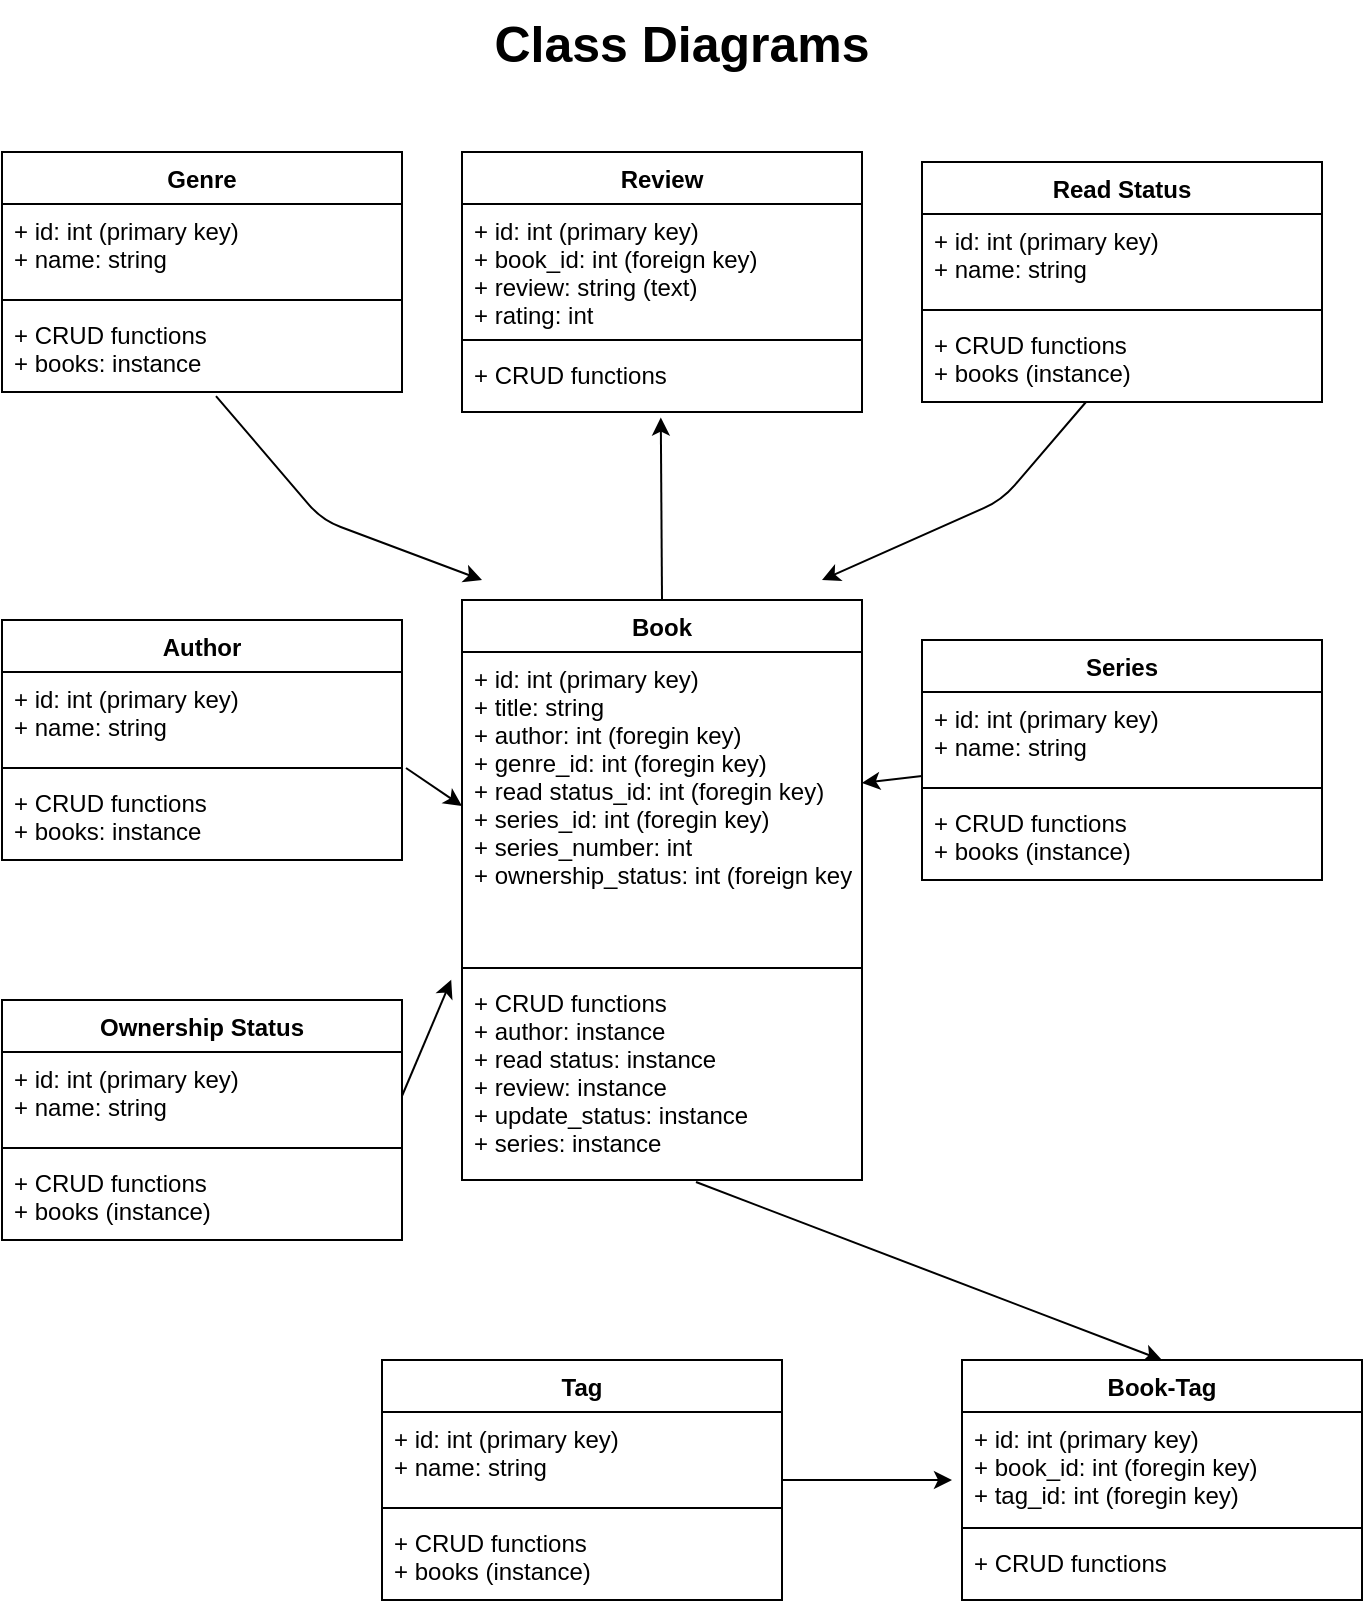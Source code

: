 <mxfile version="13.1.1" type="github" pages="3">
  <diagram id="C1gPSxNjRX8TwCL8wa5-" name="Page-1">
    <mxGraphModel dx="983" dy="890" grid="1" gridSize="10" guides="1" tooltips="1" connect="1" arrows="1" fold="1" page="1" pageScale="1" pageWidth="850" pageHeight="1100" math="0" shadow="0">
      <root>
        <mxCell id="0" />
        <mxCell id="1" parent="0" />
        <mxCell id="-E4F1-Qg-gtL-6UCbbfH-14" value="Genre" style="swimlane;fontStyle=1;align=center;verticalAlign=top;childLayout=stackLayout;horizontal=1;startSize=26;horizontalStack=0;resizeParent=1;resizeParentMax=0;resizeLast=0;collapsible=1;marginBottom=0;" vertex="1" parent="1">
          <mxGeometry x="80" y="146" width="200" height="120" as="geometry" />
        </mxCell>
        <mxCell id="-E4F1-Qg-gtL-6UCbbfH-15" value="+ id: int (primary key)&#xa;+ name: string" style="text;strokeColor=none;fillColor=none;align=left;verticalAlign=top;spacingLeft=4;spacingRight=4;overflow=hidden;rotatable=0;points=[[0,0.5],[1,0.5]];portConstraint=eastwest;" vertex="1" parent="-E4F1-Qg-gtL-6UCbbfH-14">
          <mxGeometry y="26" width="200" height="44" as="geometry" />
        </mxCell>
        <mxCell id="-E4F1-Qg-gtL-6UCbbfH-16" value="" style="line;strokeWidth=1;fillColor=none;align=left;verticalAlign=middle;spacingTop=-1;spacingLeft=3;spacingRight=3;rotatable=0;labelPosition=right;points=[];portConstraint=eastwest;" vertex="1" parent="-E4F1-Qg-gtL-6UCbbfH-14">
          <mxGeometry y="70" width="200" height="8" as="geometry" />
        </mxCell>
        <mxCell id="-E4F1-Qg-gtL-6UCbbfH-17" value="+ CRUD functions&#xa;+ books: instance" style="text;strokeColor=none;fillColor=none;align=left;verticalAlign=top;spacingLeft=4;spacingRight=4;overflow=hidden;rotatable=0;points=[[0,0.5],[1,0.5]];portConstraint=eastwest;" vertex="1" parent="-E4F1-Qg-gtL-6UCbbfH-14">
          <mxGeometry y="78" width="200" height="42" as="geometry" />
        </mxCell>
        <mxCell id="-E4F1-Qg-gtL-6UCbbfH-46" value="Class Diagrams" style="text;align=center;fontStyle=1;verticalAlign=top;spacingLeft=3;spacingRight=3;strokeColor=none;rotatable=0;points=[[0,0.5],[1,0.5]];portConstraint=eastwest;fillColor=none;fontSize=25;" vertex="1" parent="1">
          <mxGeometry x="380" y="70" width="80" height="26" as="geometry" />
        </mxCell>
        <mxCell id="knAtv_P_lgSUC4raWtdb-8" value="" style="endArrow=classic;html=1;fontSize=16;exitX=0.5;exitY=0;exitDx=0;exitDy=0;entryX=0.497;entryY=1.086;entryDx=0;entryDy=0;entryPerimeter=0;" edge="1" parent="1" source="-E4F1-Qg-gtL-6UCbbfH-10" target="-E4F1-Qg-gtL-6UCbbfH-25">
          <mxGeometry width="50" height="50" relative="1" as="geometry">
            <mxPoint x="419" y="276" as="sourcePoint" />
            <mxPoint x="460" y="310" as="targetPoint" />
          </mxGeometry>
        </mxCell>
        <mxCell id="knAtv_P_lgSUC4raWtdb-9" value="" style="endArrow=classic;html=1;fontSize=16;exitX=0.535;exitY=1.048;exitDx=0;exitDy=0;exitPerimeter=0;" edge="1" parent="1" source="-E4F1-Qg-gtL-6UCbbfH-17">
          <mxGeometry width="50" height="50" relative="1" as="geometry">
            <mxPoint x="470.96" y="286" as="sourcePoint" />
            <mxPoint x="320" y="360" as="targetPoint" />
            <Array as="points">
              <mxPoint x="240" y="330" />
            </Array>
          </mxGeometry>
        </mxCell>
        <mxCell id="knAtv_P_lgSUC4raWtdb-10" value="" style="endArrow=classic;html=1;fontSize=16;" edge="1" parent="1" source="-E4F1-Qg-gtL-6UCbbfH-21">
          <mxGeometry width="50" height="50" relative="1" as="geometry">
            <mxPoint x="470.96" y="286" as="sourcePoint" />
            <mxPoint x="490" y="360" as="targetPoint" />
            <Array as="points">
              <mxPoint x="580" y="320" />
            </Array>
          </mxGeometry>
        </mxCell>
        <mxCell id="knAtv_P_lgSUC4raWtdb-11" value="" style="endArrow=classic;html=1;fontSize=16;exitX=0;exitY=0.955;exitDx=0;exitDy=0;exitPerimeter=0;" edge="1" parent="1" source="-E4F1-Qg-gtL-6UCbbfH-31" target="-E4F1-Qg-gtL-6UCbbfH-11">
          <mxGeometry width="50" height="50" relative="1" as="geometry">
            <mxPoint x="504.996" y="620" as="sourcePoint" />
            <mxPoint x="673" y="620" as="targetPoint" />
          </mxGeometry>
        </mxCell>
        <mxCell id="-E4F1-Qg-gtL-6UCbbfH-10" value="Book" style="swimlane;fontStyle=1;align=center;verticalAlign=top;childLayout=stackLayout;horizontal=1;startSize=26;horizontalStack=0;resizeParent=1;resizeParentMax=0;resizeLast=0;collapsible=1;marginBottom=0;" vertex="1" parent="1">
          <mxGeometry x="310" y="370" width="200" height="290" as="geometry" />
        </mxCell>
        <mxCell id="-E4F1-Qg-gtL-6UCbbfH-11" value="+ id: int (primary key)&#xa;+ title: string&#xa;+ author: int (foregin key)&#xa;+ genre_id: int (foregin key)&#xa;+ read status_id: int (foregin key)&#xa;+ series_id: int (foregin key)&#xa;+ series_number: int&#xa;+ ownership_status: int (foreign key)" style="text;strokeColor=none;fillColor=none;align=left;verticalAlign=top;spacingLeft=4;spacingRight=4;overflow=hidden;rotatable=0;points=[[0,0.5],[1,0.5]];portConstraint=eastwest;" vertex="1" parent="-E4F1-Qg-gtL-6UCbbfH-10">
          <mxGeometry y="26" width="200" height="154" as="geometry" />
        </mxCell>
        <mxCell id="-E4F1-Qg-gtL-6UCbbfH-12" value="" style="line;strokeWidth=1;fillColor=none;align=left;verticalAlign=middle;spacingTop=-1;spacingLeft=3;spacingRight=3;rotatable=0;labelPosition=right;points=[];portConstraint=eastwest;" vertex="1" parent="-E4F1-Qg-gtL-6UCbbfH-10">
          <mxGeometry y="180" width="200" height="8" as="geometry" />
        </mxCell>
        <mxCell id="-E4F1-Qg-gtL-6UCbbfH-13" value="+ CRUD functions&#xa;+ author: instance&#xa;+ read status: instance&#xa;+ review: instance&#xa;+ update_status: instance&#xa;+ series: instance" style="text;strokeColor=none;fillColor=none;align=left;verticalAlign=top;spacingLeft=4;spacingRight=4;overflow=hidden;rotatable=0;points=[[0,0.5],[1,0.5]];portConstraint=eastwest;" vertex="1" parent="-E4F1-Qg-gtL-6UCbbfH-10">
          <mxGeometry y="188" width="200" height="102" as="geometry" />
        </mxCell>
        <mxCell id="-E4F1-Qg-gtL-6UCbbfH-26" value="Author" style="swimlane;fontStyle=1;align=center;verticalAlign=top;childLayout=stackLayout;horizontal=1;startSize=26;horizontalStack=0;resizeParent=1;resizeParentMax=0;resizeLast=0;collapsible=1;marginBottom=0;" vertex="1" parent="1">
          <mxGeometry x="80" y="380" width="200" height="120" as="geometry" />
        </mxCell>
        <mxCell id="-E4F1-Qg-gtL-6UCbbfH-27" value="+ id: int (primary key)&#xa;+ name: string" style="text;strokeColor=none;fillColor=none;align=left;verticalAlign=top;spacingLeft=4;spacingRight=4;overflow=hidden;rotatable=0;points=[[0,0.5],[1,0.5]];portConstraint=eastwest;" vertex="1" parent="-E4F1-Qg-gtL-6UCbbfH-26">
          <mxGeometry y="26" width="200" height="44" as="geometry" />
        </mxCell>
        <mxCell id="-E4F1-Qg-gtL-6UCbbfH-28" value="" style="line;strokeWidth=1;fillColor=none;align=left;verticalAlign=middle;spacingTop=-1;spacingLeft=3;spacingRight=3;rotatable=0;labelPosition=right;points=[];portConstraint=eastwest;" vertex="1" parent="-E4F1-Qg-gtL-6UCbbfH-26">
          <mxGeometry y="70" width="200" height="8" as="geometry" />
        </mxCell>
        <mxCell id="-E4F1-Qg-gtL-6UCbbfH-29" value="+ CRUD functions&#xa;+ books: instance" style="text;strokeColor=none;fillColor=none;align=left;verticalAlign=top;spacingLeft=4;spacingRight=4;overflow=hidden;rotatable=0;points=[[0,0.5],[1,0.5]];portConstraint=eastwest;" vertex="1" parent="-E4F1-Qg-gtL-6UCbbfH-26">
          <mxGeometry y="78" width="200" height="42" as="geometry" />
        </mxCell>
        <mxCell id="-E4F1-Qg-gtL-6UCbbfH-22" value="Review" style="swimlane;fontStyle=1;align=center;verticalAlign=top;childLayout=stackLayout;horizontal=1;startSize=26;horizontalStack=0;resizeParent=1;resizeParentMax=0;resizeLast=0;collapsible=1;marginBottom=0;" vertex="1" parent="1">
          <mxGeometry x="310" y="146" width="200" height="130" as="geometry" />
        </mxCell>
        <mxCell id="-E4F1-Qg-gtL-6UCbbfH-23" value="+ id: int (primary key)&#xa;+ book_id: int (foreign key)&#xa;+ review: string (text)&#xa;+ rating: int" style="text;strokeColor=none;fillColor=none;align=left;verticalAlign=top;spacingLeft=4;spacingRight=4;overflow=hidden;rotatable=0;points=[[0,0.5],[1,0.5]];portConstraint=eastwest;" vertex="1" parent="-E4F1-Qg-gtL-6UCbbfH-22">
          <mxGeometry y="26" width="200" height="64" as="geometry" />
        </mxCell>
        <mxCell id="-E4F1-Qg-gtL-6UCbbfH-24" value="" style="line;strokeWidth=1;fillColor=none;align=left;verticalAlign=middle;spacingTop=-1;spacingLeft=3;spacingRight=3;rotatable=0;labelPosition=right;points=[];portConstraint=eastwest;" vertex="1" parent="-E4F1-Qg-gtL-6UCbbfH-22">
          <mxGeometry y="90" width="200" height="8" as="geometry" />
        </mxCell>
        <mxCell id="-E4F1-Qg-gtL-6UCbbfH-25" value="+ CRUD functions" style="text;strokeColor=none;fillColor=none;align=left;verticalAlign=top;spacingLeft=4;spacingRight=4;overflow=hidden;rotatable=0;points=[[0,0.5],[1,0.5]];portConstraint=eastwest;" vertex="1" parent="-E4F1-Qg-gtL-6UCbbfH-22">
          <mxGeometry y="98" width="200" height="32" as="geometry" />
        </mxCell>
        <mxCell id="-E4F1-Qg-gtL-6UCbbfH-18" value="Read Status" style="swimlane;fontStyle=1;align=center;verticalAlign=top;childLayout=stackLayout;horizontal=1;startSize=26;horizontalStack=0;resizeParent=1;resizeParentMax=0;resizeLast=0;collapsible=1;marginBottom=0;" vertex="1" parent="1">
          <mxGeometry x="540" y="151" width="200" height="120" as="geometry" />
        </mxCell>
        <mxCell id="-E4F1-Qg-gtL-6UCbbfH-19" value="+ id: int (primary key)&#xa;+ name: string" style="text;strokeColor=none;fillColor=none;align=left;verticalAlign=top;spacingLeft=4;spacingRight=4;overflow=hidden;rotatable=0;points=[[0,0.5],[1,0.5]];portConstraint=eastwest;" vertex="1" parent="-E4F1-Qg-gtL-6UCbbfH-18">
          <mxGeometry y="26" width="200" height="44" as="geometry" />
        </mxCell>
        <mxCell id="-E4F1-Qg-gtL-6UCbbfH-20" value="" style="line;strokeWidth=1;fillColor=none;align=left;verticalAlign=middle;spacingTop=-1;spacingLeft=3;spacingRight=3;rotatable=0;labelPosition=right;points=[];portConstraint=eastwest;" vertex="1" parent="-E4F1-Qg-gtL-6UCbbfH-18">
          <mxGeometry y="70" width="200" height="8" as="geometry" />
        </mxCell>
        <mxCell id="-E4F1-Qg-gtL-6UCbbfH-21" value="+ CRUD functions&#xa;+ books (instance)" style="text;strokeColor=none;fillColor=none;align=left;verticalAlign=top;spacingLeft=4;spacingRight=4;overflow=hidden;rotatable=0;points=[[0,0.5],[1,0.5]];portConstraint=eastwest;" vertex="1" parent="-E4F1-Qg-gtL-6UCbbfH-18">
          <mxGeometry y="78" width="200" height="42" as="geometry" />
        </mxCell>
        <mxCell id="-E4F1-Qg-gtL-6UCbbfH-30" value="Series" style="swimlane;fontStyle=1;align=center;verticalAlign=top;childLayout=stackLayout;horizontal=1;startSize=26;horizontalStack=0;resizeParent=1;resizeParentMax=0;resizeLast=0;collapsible=1;marginBottom=0;" vertex="1" parent="1">
          <mxGeometry x="540" y="390" width="200" height="120" as="geometry" />
        </mxCell>
        <mxCell id="-E4F1-Qg-gtL-6UCbbfH-31" value="+ id: int (primary key)&#xa;+ name: string" style="text;strokeColor=none;fillColor=none;align=left;verticalAlign=top;spacingLeft=4;spacingRight=4;overflow=hidden;rotatable=0;points=[[0,0.5],[1,0.5]];portConstraint=eastwest;" vertex="1" parent="-E4F1-Qg-gtL-6UCbbfH-30">
          <mxGeometry y="26" width="200" height="44" as="geometry" />
        </mxCell>
        <mxCell id="-E4F1-Qg-gtL-6UCbbfH-32" value="" style="line;strokeWidth=1;fillColor=none;align=left;verticalAlign=middle;spacingTop=-1;spacingLeft=3;spacingRight=3;rotatable=0;labelPosition=right;points=[];portConstraint=eastwest;" vertex="1" parent="-E4F1-Qg-gtL-6UCbbfH-30">
          <mxGeometry y="70" width="200" height="8" as="geometry" />
        </mxCell>
        <mxCell id="-E4F1-Qg-gtL-6UCbbfH-33" value="+ CRUD functions&#xa;+ books (instance)" style="text;strokeColor=none;fillColor=none;align=left;verticalAlign=top;spacingLeft=4;spacingRight=4;overflow=hidden;rotatable=0;points=[[0,0.5],[1,0.5]];portConstraint=eastwest;" vertex="1" parent="-E4F1-Qg-gtL-6UCbbfH-30">
          <mxGeometry y="78" width="200" height="42" as="geometry" />
        </mxCell>
        <mxCell id="Oygq5jBQLtAdmPZuaB3G-3" value="" style="endArrow=classic;html=1;fontSize=16;exitX=1.01;exitY=1.091;exitDx=0;exitDy=0;exitPerimeter=0;entryX=0;entryY=0.5;entryDx=0;entryDy=0;" edge="1" parent="1" source="-E4F1-Qg-gtL-6UCbbfH-27" target="-E4F1-Qg-gtL-6UCbbfH-11">
          <mxGeometry width="50" height="50" relative="1" as="geometry">
            <mxPoint x="550" y="468.02" as="sourcePoint" />
            <mxPoint x="520" y="469.169" as="targetPoint" />
          </mxGeometry>
        </mxCell>
        <mxCell id="Oygq5jBQLtAdmPZuaB3G-15" value="" style="endArrow=classic;html=1;fontSize=16;entryX=-0.025;entryY=0.63;entryDx=0;entryDy=0;entryPerimeter=0;" edge="1" parent="1" target="Oygq5jBQLtAdmPZuaB3G-10">
          <mxGeometry width="50" height="50" relative="1" as="geometry">
            <mxPoint x="470" y="810" as="sourcePoint" />
            <mxPoint x="520" y="760" as="targetPoint" />
          </mxGeometry>
        </mxCell>
        <mxCell id="Oygq5jBQLtAdmPZuaB3G-16" value="" style="endArrow=classic;html=1;fontSize=16;entryX=0.5;entryY=0;entryDx=0;entryDy=0;exitX=0.585;exitY=1.01;exitDx=0;exitDy=0;exitPerimeter=0;" edge="1" parent="1" source="-E4F1-Qg-gtL-6UCbbfH-13" target="Oygq5jBQLtAdmPZuaB3G-9">
          <mxGeometry width="50" height="50" relative="1" as="geometry">
            <mxPoint x="380" y="780" as="sourcePoint" />
            <mxPoint x="465" y="780.02" as="targetPoint" />
          </mxGeometry>
        </mxCell>
        <mxCell id="Oygq5jBQLtAdmPZuaB3G-9" value="Book-Tag" style="swimlane;fontStyle=1;align=center;verticalAlign=top;childLayout=stackLayout;horizontal=1;startSize=26;horizontalStack=0;resizeParent=1;resizeParentMax=0;resizeLast=0;collapsible=1;marginBottom=0;" vertex="1" parent="1">
          <mxGeometry x="560" y="750" width="200" height="120" as="geometry" />
        </mxCell>
        <mxCell id="Oygq5jBQLtAdmPZuaB3G-10" value="+ id: int (primary key)&#xa;+ book_id: int (foregin key)&#xa;+ tag_id: int (foregin key)" style="text;strokeColor=none;fillColor=none;align=left;verticalAlign=top;spacingLeft=4;spacingRight=4;overflow=hidden;rotatable=0;points=[[0,0.5],[1,0.5]];portConstraint=eastwest;" vertex="1" parent="Oygq5jBQLtAdmPZuaB3G-9">
          <mxGeometry y="26" width="200" height="54" as="geometry" />
        </mxCell>
        <mxCell id="Oygq5jBQLtAdmPZuaB3G-11" value="" style="line;strokeWidth=1;fillColor=none;align=left;verticalAlign=middle;spacingTop=-1;spacingLeft=3;spacingRight=3;rotatable=0;labelPosition=right;points=[];portConstraint=eastwest;" vertex="1" parent="Oygq5jBQLtAdmPZuaB3G-9">
          <mxGeometry y="80" width="200" height="8" as="geometry" />
        </mxCell>
        <mxCell id="Oygq5jBQLtAdmPZuaB3G-12" value="+ CRUD functions" style="text;strokeColor=none;fillColor=none;align=left;verticalAlign=top;spacingLeft=4;spacingRight=4;overflow=hidden;rotatable=0;points=[[0,0.5],[1,0.5]];portConstraint=eastwest;" vertex="1" parent="Oygq5jBQLtAdmPZuaB3G-9">
          <mxGeometry y="88" width="200" height="32" as="geometry" />
        </mxCell>
        <mxCell id="Oygq5jBQLtAdmPZuaB3G-5" value="Tag" style="swimlane;fontStyle=1;align=center;verticalAlign=top;childLayout=stackLayout;horizontal=1;startSize=26;horizontalStack=0;resizeParent=1;resizeParentMax=0;resizeLast=0;collapsible=1;marginBottom=0;" vertex="1" parent="1">
          <mxGeometry x="270" y="750" width="200" height="120" as="geometry" />
        </mxCell>
        <mxCell id="Oygq5jBQLtAdmPZuaB3G-6" value="+ id: int (primary key)&#xa;+ name: string" style="text;strokeColor=none;fillColor=none;align=left;verticalAlign=top;spacingLeft=4;spacingRight=4;overflow=hidden;rotatable=0;points=[[0,0.5],[1,0.5]];portConstraint=eastwest;" vertex="1" parent="Oygq5jBQLtAdmPZuaB3G-5">
          <mxGeometry y="26" width="200" height="44" as="geometry" />
        </mxCell>
        <mxCell id="Oygq5jBQLtAdmPZuaB3G-7" value="" style="line;strokeWidth=1;fillColor=none;align=left;verticalAlign=middle;spacingTop=-1;spacingLeft=3;spacingRight=3;rotatable=0;labelPosition=right;points=[];portConstraint=eastwest;" vertex="1" parent="Oygq5jBQLtAdmPZuaB3G-5">
          <mxGeometry y="70" width="200" height="8" as="geometry" />
        </mxCell>
        <mxCell id="Oygq5jBQLtAdmPZuaB3G-8" value="+ CRUD functions&#xa;+ books (instance)" style="text;strokeColor=none;fillColor=none;align=left;verticalAlign=top;spacingLeft=4;spacingRight=4;overflow=hidden;rotatable=0;points=[[0,0.5],[1,0.5]];portConstraint=eastwest;" vertex="1" parent="Oygq5jBQLtAdmPZuaB3G-5">
          <mxGeometry y="78" width="200" height="42" as="geometry" />
        </mxCell>
        <mxCell id="OWMS72L5hkjAabe9XnEF-1" value="Ownership Status" style="swimlane;fontStyle=1;align=center;verticalAlign=top;childLayout=stackLayout;horizontal=1;startSize=26;horizontalStack=0;resizeParent=1;resizeParentMax=0;resizeLast=0;collapsible=1;marginBottom=0;" vertex="1" parent="1">
          <mxGeometry x="80" y="570" width="200" height="120" as="geometry" />
        </mxCell>
        <mxCell id="OWMS72L5hkjAabe9XnEF-2" value="+ id: int (primary key)&#xa;+ name: string" style="text;strokeColor=none;fillColor=none;align=left;verticalAlign=top;spacingLeft=4;spacingRight=4;overflow=hidden;rotatable=0;points=[[0,0.5],[1,0.5]];portConstraint=eastwest;" vertex="1" parent="OWMS72L5hkjAabe9XnEF-1">
          <mxGeometry y="26" width="200" height="44" as="geometry" />
        </mxCell>
        <mxCell id="OWMS72L5hkjAabe9XnEF-3" value="" style="line;strokeWidth=1;fillColor=none;align=left;verticalAlign=middle;spacingTop=-1;spacingLeft=3;spacingRight=3;rotatable=0;labelPosition=right;points=[];portConstraint=eastwest;" vertex="1" parent="OWMS72L5hkjAabe9XnEF-1">
          <mxGeometry y="70" width="200" height="8" as="geometry" />
        </mxCell>
        <mxCell id="OWMS72L5hkjAabe9XnEF-4" value="+ CRUD functions&#xa;+ books (instance)" style="text;strokeColor=none;fillColor=none;align=left;verticalAlign=top;spacingLeft=4;spacingRight=4;overflow=hidden;rotatable=0;points=[[0,0.5],[1,0.5]];portConstraint=eastwest;" vertex="1" parent="OWMS72L5hkjAabe9XnEF-1">
          <mxGeometry y="78" width="200" height="42" as="geometry" />
        </mxCell>
        <mxCell id="OWMS72L5hkjAabe9XnEF-5" value="" style="endArrow=classic;html=1;fontSize=16;exitX=1;exitY=0.5;exitDx=0;exitDy=0;entryX=-0.027;entryY=0.019;entryDx=0;entryDy=0;entryPerimeter=0;" edge="1" parent="1" source="OWMS72L5hkjAabe9XnEF-2" target="-E4F1-Qg-gtL-6UCbbfH-13">
          <mxGeometry width="50" height="50" relative="1" as="geometry">
            <mxPoint x="292" y="464.004" as="sourcePoint" />
            <mxPoint x="320" y="483" as="targetPoint" />
          </mxGeometry>
        </mxCell>
      </root>
    </mxGraphModel>
  </diagram>
  <diagram id="Rm5c_qq7Kwh50CmvK04I" name="Page-2">
    <mxGraphModel dx="1113" dy="733" grid="1" gridSize="10" guides="1" tooltips="1" connect="1" arrows="1" fold="1" page="1" pageScale="1" pageWidth="850" pageHeight="1100" math="0" shadow="0">
      <root>
        <mxCell id="5vQVw6e9fJvFZ6SZHTXO-0" />
        <mxCell id="5vQVw6e9fJvFZ6SZHTXO-1" parent="5vQVw6e9fJvFZ6SZHTXO-0" />
        <mxCell id="SH11-9u39fR8o74BDJ0j-0" value="Use Case Diagram" style="text;align=center;fontStyle=1;verticalAlign=top;spacingLeft=3;spacingRight=3;strokeColor=none;rotatable=0;points=[[0,0.5],[1,0.5]];portConstraint=eastwest;fillColor=none;fontSize=25;" vertex="1" parent="5vQVw6e9fJvFZ6SZHTXO-1">
          <mxGeometry x="385" y="70" width="80" height="26" as="geometry" />
        </mxCell>
        <mxCell id="umE3kB2d1-_Bfy2kwvn5-0" value="Book Collection&lt;br&gt;Owner" style="shape=umlActor;verticalLabelPosition=bottom;labelBackgroundColor=#ffffff;verticalAlign=top;html=1;fillColor=none;fontSize=25;" vertex="1" parent="5vQVw6e9fJvFZ6SZHTXO-1">
          <mxGeometry x="100" y="270" width="30" height="60" as="geometry" />
        </mxCell>
        <mxCell id="umE3kB2d1-_Bfy2kwvn5-3" value="" style="shape=cube;whiteSpace=wrap;html=1;boundedLbl=1;backgroundOutline=1;darkOpacity=0.05;darkOpacity2=0.1;fillColor=none;fontSize=25;" vertex="1" parent="5vQVw6e9fJvFZ6SZHTXO-1">
          <mxGeometry x="670" y="270" width="120" height="80" as="geometry" />
        </mxCell>
        <mxCell id="umE3kB2d1-_Bfy2kwvn5-4" value="Library" style="text;html=1;strokeColor=none;fillColor=none;align=center;verticalAlign=middle;whiteSpace=wrap;rounded=0;fontSize=25;" vertex="1" parent="5vQVw6e9fJvFZ6SZHTXO-1">
          <mxGeometry x="710" y="370" width="40" height="20" as="geometry" />
        </mxCell>
        <mxCell id="umE3kB2d1-_Bfy2kwvn5-12" value="Add/delete books to and from the database" style="text;html=1;strokeColor=none;fillColor=none;align=center;verticalAlign=middle;whiteSpace=wrap;rounded=0;fontSize=16;" vertex="1" parent="5vQVw6e9fJvFZ6SZHTXO-1">
          <mxGeometry x="260" y="130" width="330" height="20" as="geometry" />
        </mxCell>
        <mxCell id="umE3kB2d1-_Bfy2kwvn5-13" value="" style="endArrow=classic;html=1;fontSize=25;" edge="1" parent="5vQVw6e9fJvFZ6SZHTXO-1" source="umE3kB2d1-_Bfy2kwvn5-0">
          <mxGeometry width="50" height="50" relative="1" as="geometry">
            <mxPoint x="430" y="430" as="sourcePoint" />
            <mxPoint x="660" y="303" as="targetPoint" />
          </mxGeometry>
        </mxCell>
        <mxCell id="umE3kB2d1-_Bfy2kwvn5-14" value="Update the read status of books in the database" style="text;html=1;strokeColor=none;fillColor=none;align=center;verticalAlign=middle;whiteSpace=wrap;rounded=0;fontSize=16;" vertex="1" parent="5vQVw6e9fJvFZ6SZHTXO-1">
          <mxGeometry x="190" y="150" width="470" height="20" as="geometry" />
        </mxCell>
        <mxCell id="umE3kB2d1-_Bfy2kwvn5-15" value="Add a review for a book in the database" style="text;html=1;strokeColor=none;fillColor=none;align=center;verticalAlign=middle;whiteSpace=wrap;rounded=0;fontSize=16;" vertex="1" parent="5vQVw6e9fJvFZ6SZHTXO-1">
          <mxGeometry x="190" y="170" width="470" height="20" as="geometry" />
        </mxCell>
        <mxCell id="umE3kB2d1-_Bfy2kwvn5-16" value="Add/delete authors to and from the database" style="text;html=1;strokeColor=none;fillColor=none;align=center;verticalAlign=middle;whiteSpace=wrap;rounded=0;fontSize=16;" vertex="1" parent="5vQVw6e9fJvFZ6SZHTXO-1">
          <mxGeometry x="190" y="190" width="470" height="20" as="geometry" />
        </mxCell>
        <mxCell id="umE3kB2d1-_Bfy2kwvn5-17" value="Obtain a random book that&#39;s been reviewed" style="text;html=1;strokeColor=none;fillColor=none;align=center;verticalAlign=middle;whiteSpace=wrap;rounded=0;fontSize=16;" vertex="1" parent="5vQVw6e9fJvFZ6SZHTXO-1">
          <mxGeometry x="190" y="210" width="470" height="20" as="geometry" />
        </mxCell>
        <mxCell id="umE3kB2d1-_Bfy2kwvn5-18" value="Obtain a random book that&#39;s unread" style="text;html=1;strokeColor=none;fillColor=none;align=center;verticalAlign=middle;whiteSpace=wrap;rounded=0;fontSize=16;" vertex="1" parent="5vQVw6e9fJvFZ6SZHTXO-1">
          <mxGeometry x="190" y="230" width="470" height="20" as="geometry" />
        </mxCell>
        <mxCell id="umE3kB2d1-_Bfy2kwvn5-19" value="Obtain lists of books by author, genre, series, read status etc.&amp;nbsp;" style="text;html=1;strokeColor=none;fillColor=none;align=center;verticalAlign=middle;whiteSpace=wrap;rounded=0;fontSize=16;" vertex="1" parent="5vQVw6e9fJvFZ6SZHTXO-1">
          <mxGeometry x="190" y="250" width="470" height="20" as="geometry" />
        </mxCell>
        <mxCell id="kigjXpYje2VF7JOzma5a-0" value="Tag books with various tags" style="text;html=1;strokeColor=none;fillColor=none;align=center;verticalAlign=middle;whiteSpace=wrap;rounded=0;fontSize=16;" vertex="1" parent="5vQVw6e9fJvFZ6SZHTXO-1">
          <mxGeometry x="190" y="270" width="470" height="20" as="geometry" />
        </mxCell>
      </root>
    </mxGraphModel>
  </diagram>
  <diagram id="yFhkP-3ZZo1M4SyObeAB" name="Page-3">
    <mxGraphModel dx="946" dy="623" grid="1" gridSize="10" guides="1" tooltips="1" connect="1" arrows="1" fold="1" page="1" pageScale="1" pageWidth="850" pageHeight="1100" math="0" shadow="0">
      <root>
        <mxCell id="j6fA7Q87UapZSEWwO7yM-0" />
        <mxCell id="j6fA7Q87UapZSEWwO7yM-1" parent="j6fA7Q87UapZSEWwO7yM-0" />
      </root>
    </mxGraphModel>
  </diagram>
</mxfile>
